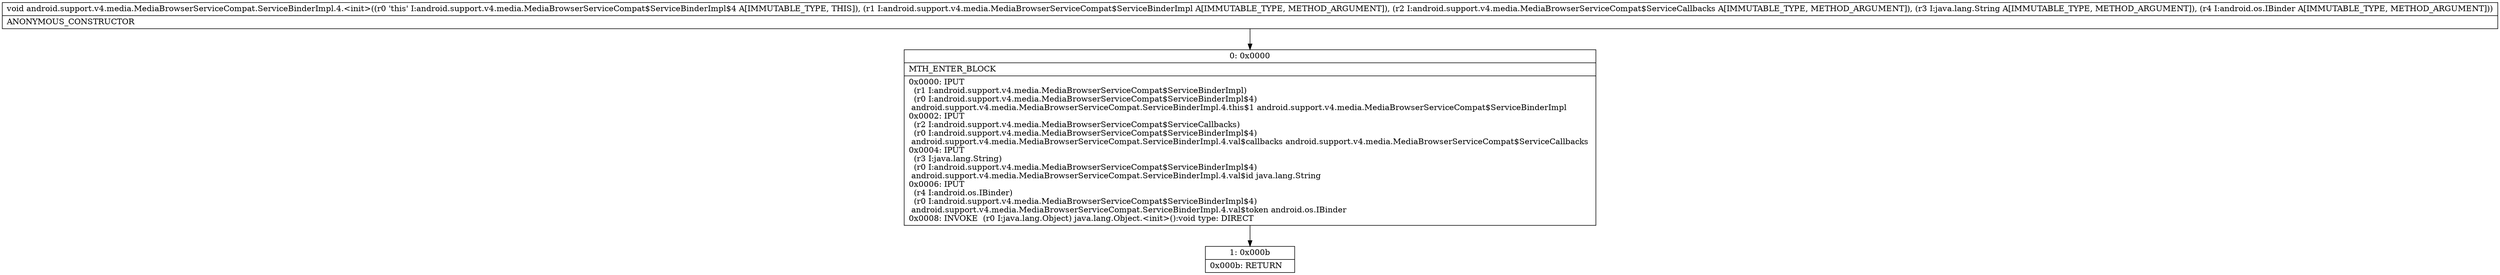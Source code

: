 digraph "CFG forandroid.support.v4.media.MediaBrowserServiceCompat.ServiceBinderImpl.4.\<init\>(Landroid\/support\/v4\/media\/MediaBrowserServiceCompat$ServiceBinderImpl;Landroid\/support\/v4\/media\/MediaBrowserServiceCompat$ServiceCallbacks;Ljava\/lang\/String;Landroid\/os\/IBinder;)V" {
Node_0 [shape=record,label="{0\:\ 0x0000|MTH_ENTER_BLOCK\l|0x0000: IPUT  \l  (r1 I:android.support.v4.media.MediaBrowserServiceCompat$ServiceBinderImpl)\l  (r0 I:android.support.v4.media.MediaBrowserServiceCompat$ServiceBinderImpl$4)\l android.support.v4.media.MediaBrowserServiceCompat.ServiceBinderImpl.4.this$1 android.support.v4.media.MediaBrowserServiceCompat$ServiceBinderImpl \l0x0002: IPUT  \l  (r2 I:android.support.v4.media.MediaBrowserServiceCompat$ServiceCallbacks)\l  (r0 I:android.support.v4.media.MediaBrowserServiceCompat$ServiceBinderImpl$4)\l android.support.v4.media.MediaBrowserServiceCompat.ServiceBinderImpl.4.val$callbacks android.support.v4.media.MediaBrowserServiceCompat$ServiceCallbacks \l0x0004: IPUT  \l  (r3 I:java.lang.String)\l  (r0 I:android.support.v4.media.MediaBrowserServiceCompat$ServiceBinderImpl$4)\l android.support.v4.media.MediaBrowserServiceCompat.ServiceBinderImpl.4.val$id java.lang.String \l0x0006: IPUT  \l  (r4 I:android.os.IBinder)\l  (r0 I:android.support.v4.media.MediaBrowserServiceCompat$ServiceBinderImpl$4)\l android.support.v4.media.MediaBrowserServiceCompat.ServiceBinderImpl.4.val$token android.os.IBinder \l0x0008: INVOKE  (r0 I:java.lang.Object) java.lang.Object.\<init\>():void type: DIRECT \l}"];
Node_1 [shape=record,label="{1\:\ 0x000b|0x000b: RETURN   \l}"];
MethodNode[shape=record,label="{void android.support.v4.media.MediaBrowserServiceCompat.ServiceBinderImpl.4.\<init\>((r0 'this' I:android.support.v4.media.MediaBrowserServiceCompat$ServiceBinderImpl$4 A[IMMUTABLE_TYPE, THIS]), (r1 I:android.support.v4.media.MediaBrowserServiceCompat$ServiceBinderImpl A[IMMUTABLE_TYPE, METHOD_ARGUMENT]), (r2 I:android.support.v4.media.MediaBrowserServiceCompat$ServiceCallbacks A[IMMUTABLE_TYPE, METHOD_ARGUMENT]), (r3 I:java.lang.String A[IMMUTABLE_TYPE, METHOD_ARGUMENT]), (r4 I:android.os.IBinder A[IMMUTABLE_TYPE, METHOD_ARGUMENT]))  | ANONYMOUS_CONSTRUCTOR\l}"];
MethodNode -> Node_0;
Node_0 -> Node_1;
}

